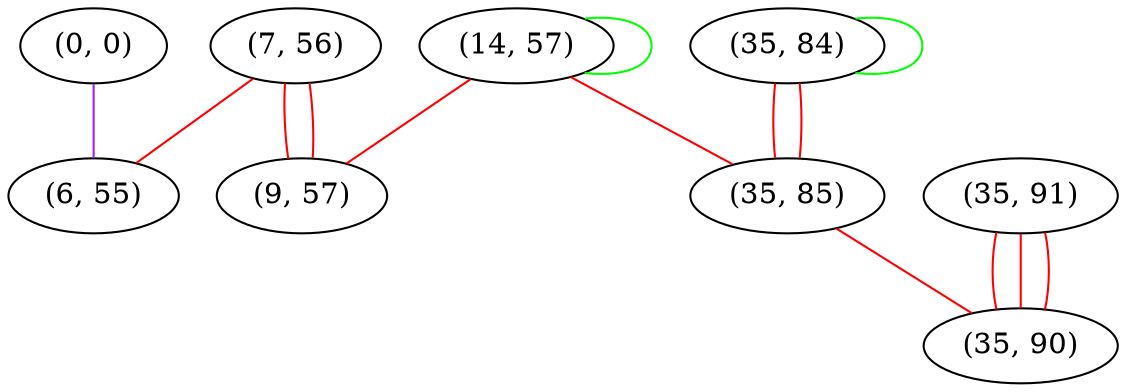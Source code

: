 graph "" {
"(0, 0)";
"(35, 84)";
"(14, 57)";
"(7, 56)";
"(35, 85)";
"(35, 91)";
"(6, 55)";
"(35, 90)";
"(9, 57)";
"(0, 0)" -- "(6, 55)"  [color=purple, key=0, weight=4];
"(35, 84)" -- "(35, 84)"  [color=green, key=0, weight=2];
"(35, 84)" -- "(35, 85)"  [color=red, key=0, weight=1];
"(35, 84)" -- "(35, 85)"  [color=red, key=1, weight=1];
"(14, 57)" -- "(14, 57)"  [color=green, key=0, weight=2];
"(14, 57)" -- "(9, 57)"  [color=red, key=0, weight=1];
"(14, 57)" -- "(35, 85)"  [color=red, key=0, weight=1];
"(7, 56)" -- "(6, 55)"  [color=red, key=0, weight=1];
"(7, 56)" -- "(9, 57)"  [color=red, key=0, weight=1];
"(7, 56)" -- "(9, 57)"  [color=red, key=1, weight=1];
"(35, 85)" -- "(35, 90)"  [color=red, key=0, weight=1];
"(35, 91)" -- "(35, 90)"  [color=red, key=0, weight=1];
"(35, 91)" -- "(35, 90)"  [color=red, key=1, weight=1];
"(35, 91)" -- "(35, 90)"  [color=red, key=2, weight=1];
}
